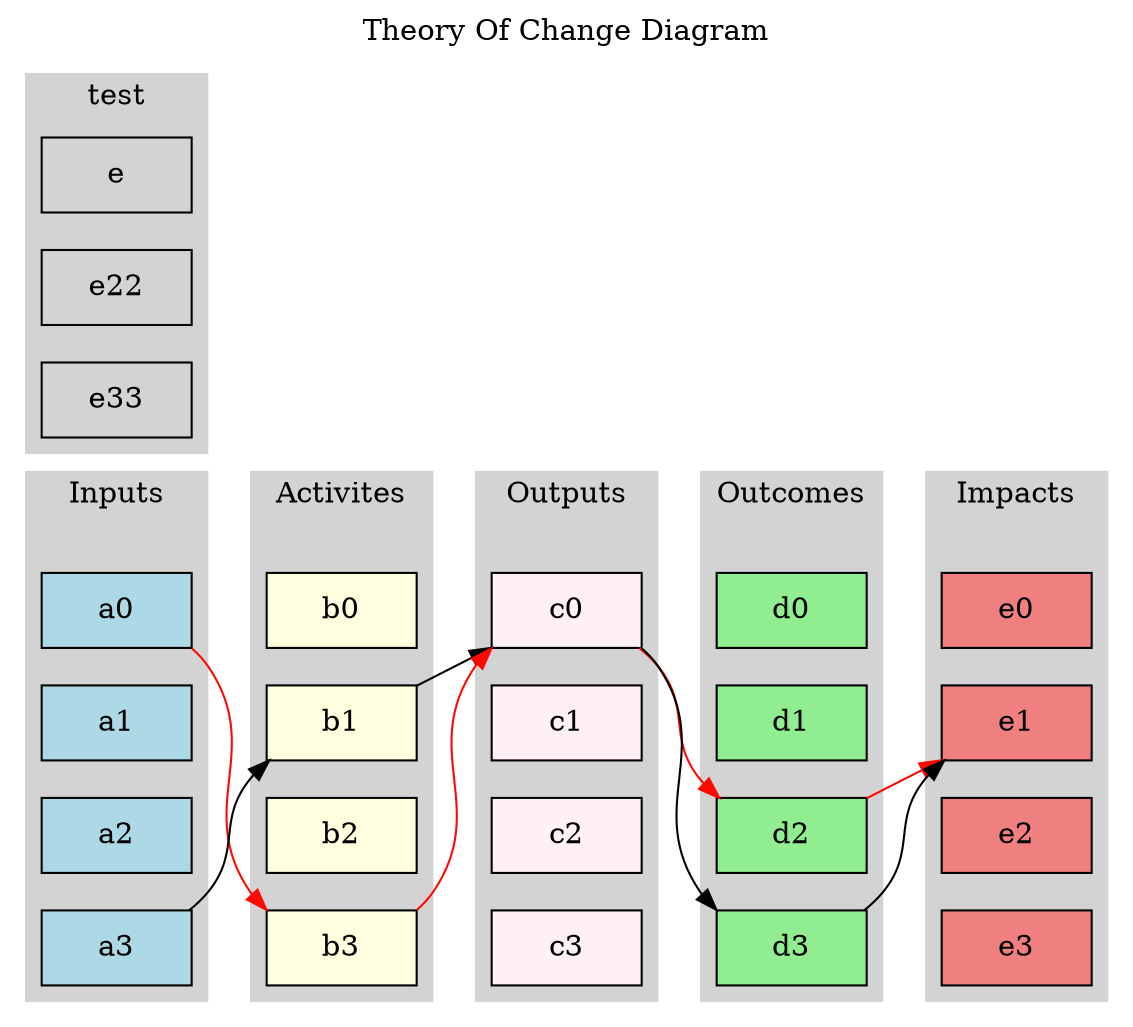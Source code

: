 digraph G {
    labelloc="t";
    label="Theory Of Change Diagram";
    node [shape=box,width=1];

    graph [style=filled color=transparent fillcolor=lightgrey];
    rankdir="LR";
    compound=true;

    DUMMY_0 -> DUMMY_1 -> DUMMY_2 -> DUMMY_3 -> DUMMY_4 [style=invis]

    subgraph cluster_0 {
        DUMMY_0 [shape=point style=invis height=0]
        node [style=filled,color=black,fillcolor=lightblue];
        a0
        a1
        a2
        a3
        label = "Inputs";
    }

    subgraph cluster_1 {
        DUMMY_1 [shape=point style=invis height=0]
        node [style=filled,color=black,fillcolor=lightyellow];
        b0
        b1
        b2
        b3
        label = "Activites";

    }

    subgraph cluster_2 {
        DUMMY_2 [shape=point style=invis height=0]
        node [style=filled,color=black,fillcolor=lavenderblush];
        c0
        c1
        c2
        c3
        label = "Outputs";
    }

    subgraph cluster_3 {
        DUMMY_3 [shape=point style=invis height=0]
        node [style=filled,color=black,fillcolor=lightgreen];
        d0
        d1
        d2
        d3
        label = "Outcomes";
    }

    subgraph cluster_4 {
        DUMMY_4 [shape=point style=invis height=0]
        node [style=filled,color=black,fillcolor=lightcoral];
        e0
        e1
        e2
        e3
        label = "Impacts";
    }

    subgraph cluster_5 {
        label=test;
        e
        e22
        e33

    }  

    
    a0 -> b3 -> c0 -> d2 -> e1 [constraint=false color="#ff0800"]
    a3 -> b1 -> c0 -> d3 -> e1 [constraint=false];

}   